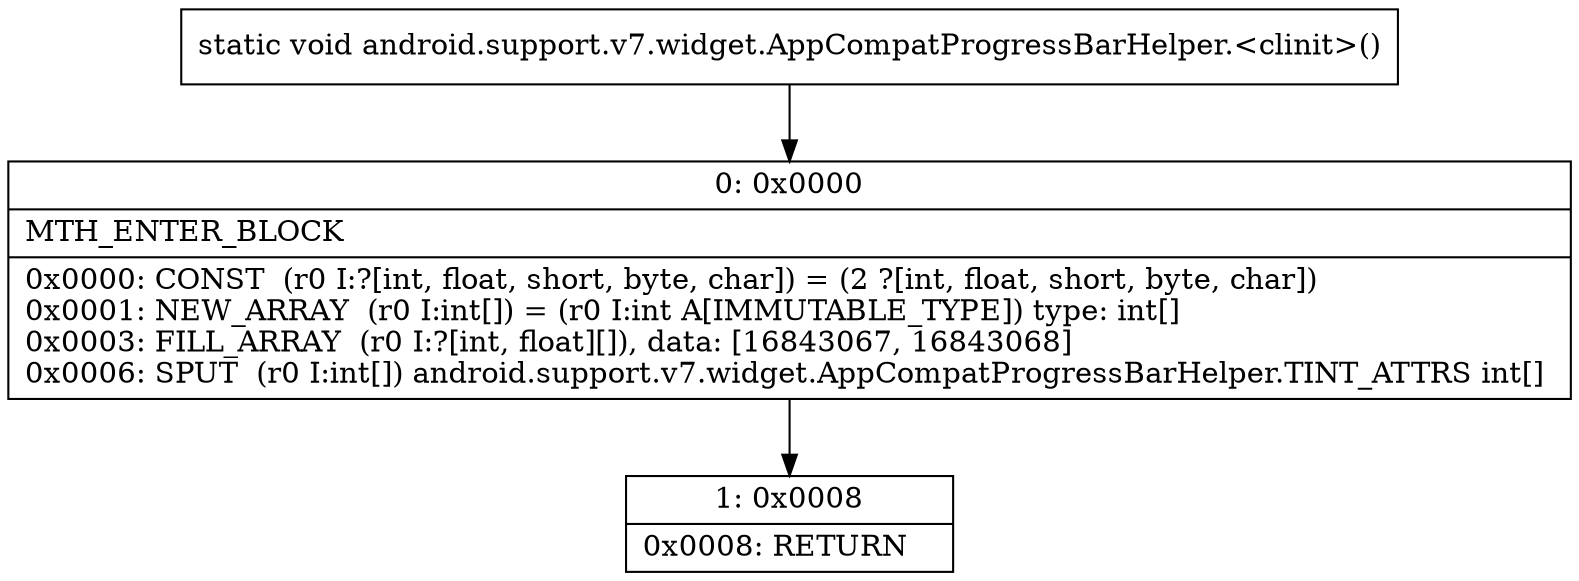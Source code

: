 digraph "CFG forandroid.support.v7.widget.AppCompatProgressBarHelper.\<clinit\>()V" {
Node_0 [shape=record,label="{0\:\ 0x0000|MTH_ENTER_BLOCK\l|0x0000: CONST  (r0 I:?[int, float, short, byte, char]) = (2 ?[int, float, short, byte, char]) \l0x0001: NEW_ARRAY  (r0 I:int[]) = (r0 I:int A[IMMUTABLE_TYPE]) type: int[] \l0x0003: FILL_ARRAY  (r0 I:?[int, float][]), data: [16843067, 16843068] \l0x0006: SPUT  (r0 I:int[]) android.support.v7.widget.AppCompatProgressBarHelper.TINT_ATTRS int[] \l}"];
Node_1 [shape=record,label="{1\:\ 0x0008|0x0008: RETURN   \l}"];
MethodNode[shape=record,label="{static void android.support.v7.widget.AppCompatProgressBarHelper.\<clinit\>() }"];
MethodNode -> Node_0;
Node_0 -> Node_1;
}

